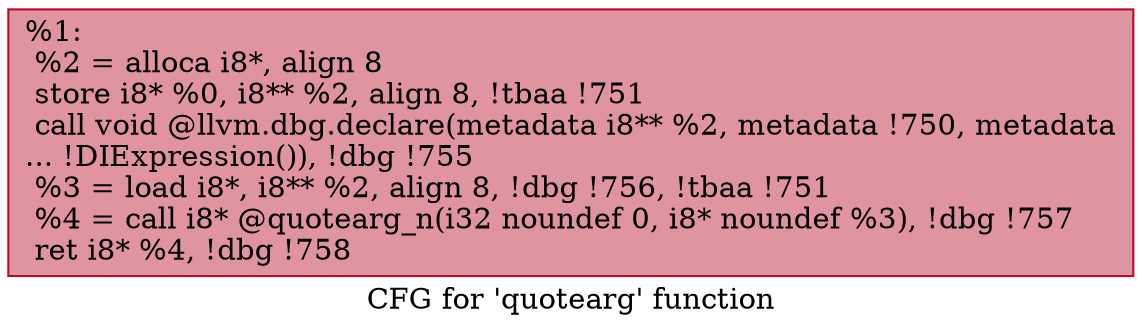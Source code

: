 digraph "CFG for 'quotearg' function" {
	label="CFG for 'quotearg' function";

	Node0x18e7d30 [shape=record,color="#b70d28ff", style=filled, fillcolor="#b70d2870",label="{%1:\l  %2 = alloca i8*, align 8\l  store i8* %0, i8** %2, align 8, !tbaa !751\l  call void @llvm.dbg.declare(metadata i8** %2, metadata !750, metadata\l... !DIExpression()), !dbg !755\l  %3 = load i8*, i8** %2, align 8, !dbg !756, !tbaa !751\l  %4 = call i8* @quotearg_n(i32 noundef 0, i8* noundef %3), !dbg !757\l  ret i8* %4, !dbg !758\l}"];
}
